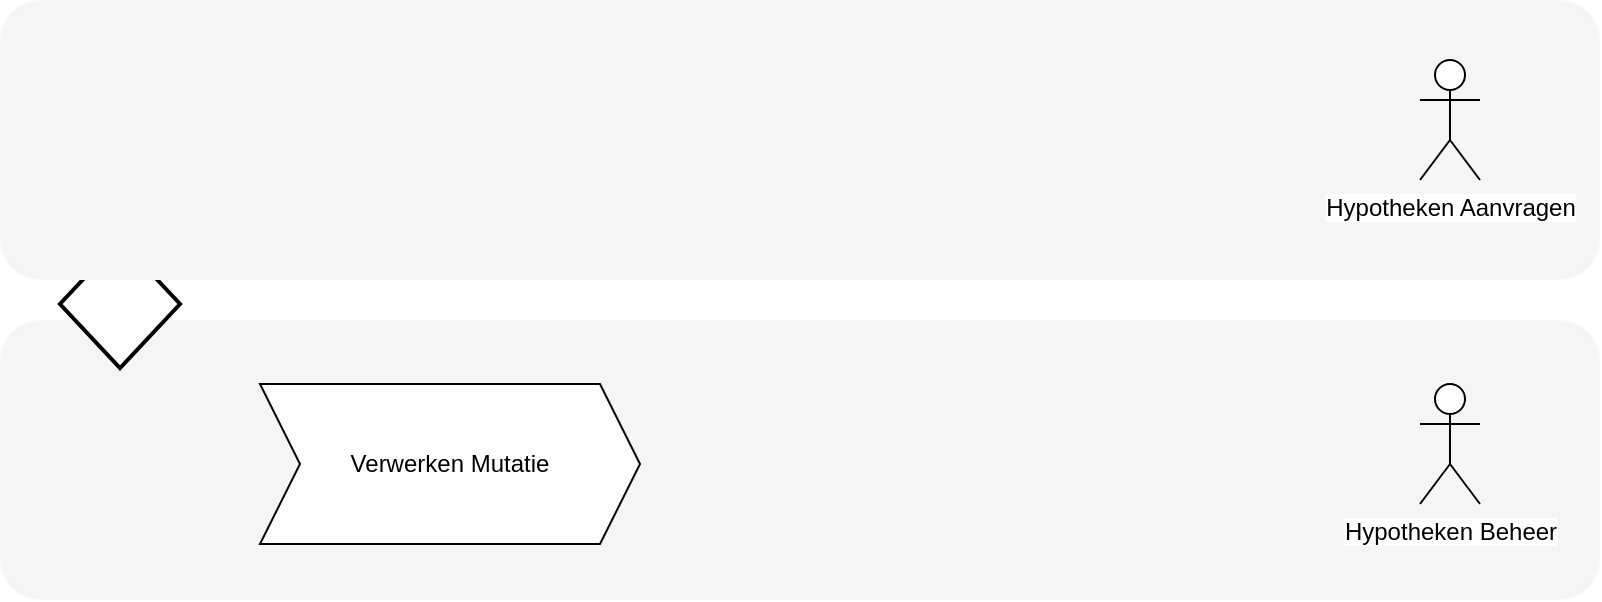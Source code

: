<mxfile version="12.7.2" type="github">
  <diagram id="2mvlV8NfAr62vqK_ptXQ" name="Page-1">
    <mxGraphModel dx="1426" dy="942" grid="1" gridSize="10" guides="1" tooltips="1" connect="1" arrows="1" fold="1" page="1" pageScale="1" pageWidth="1169" pageHeight="1654" math="0" shadow="0">
      <root>
        <mxCell id="0" />
        <mxCell id="1" parent="0" />
        <mxCell id="0WIxzw6FgY4OJlsIFBhl-4" value="" style="rounded=1;whiteSpace=wrap;html=1;strokeColor=none;fillColor=#f5f5f5;fontColor=#333333;" vertex="1" parent="1">
          <mxGeometry x="360" y="400" width="800" height="140" as="geometry" />
        </mxCell>
        <mxCell id="0WIxzw6FgY4OJlsIFBhl-1" value="" style="rhombus;whiteSpace=wrap;html=1;strokeWidth=2;align=center;" vertex="1" parent="1">
          <mxGeometry x="390" y="360" width="60" height="64" as="geometry" />
        </mxCell>
        <mxCell id="0WIxzw6FgY4OJlsIFBhl-2" value="Verwerken Mutatie" style="shape=step;perimeter=stepPerimeter;whiteSpace=wrap;html=1;fixedSize=1;" vertex="1" parent="1">
          <mxGeometry x="490" y="432" width="190" height="80" as="geometry" />
        </mxCell>
        <mxCell id="0WIxzw6FgY4OJlsIFBhl-3" value="Aanvraag verhoging" style="shape=step;perimeter=stepPerimeter;whiteSpace=wrap;html=1;fixedSize=1;" vertex="1" parent="1">
          <mxGeometry x="480" y="260" width="190" height="80" as="geometry" />
        </mxCell>
        <mxCell id="0WIxzw6FgY4OJlsIFBhl-5" value="" style="rounded=1;whiteSpace=wrap;html=1;strokeColor=none;fillColor=#f5f5f5;fontColor=#333333;" vertex="1" parent="1">
          <mxGeometry x="360" y="240" width="800" height="140" as="geometry" />
        </mxCell>
        <mxCell id="0WIxzw6FgY4OJlsIFBhl-6" value="Hypotheken Beheer" style="shape=umlActor;verticalLabelPosition=bottom;labelBackgroundColor=#ffffff;verticalAlign=top;html=1;outlineConnect=0;" vertex="1" parent="1">
          <mxGeometry x="1070" y="432" width="30" height="60" as="geometry" />
        </mxCell>
        <mxCell id="0WIxzw6FgY4OJlsIFBhl-7" value="Hypotheken Aanvragen" style="shape=umlActor;verticalLabelPosition=bottom;labelBackgroundColor=#ffffff;verticalAlign=top;html=1;outlineConnect=0;" vertex="1" parent="1">
          <mxGeometry x="1070" y="270" width="30" height="60" as="geometry" />
        </mxCell>
      </root>
    </mxGraphModel>
  </diagram>
</mxfile>
